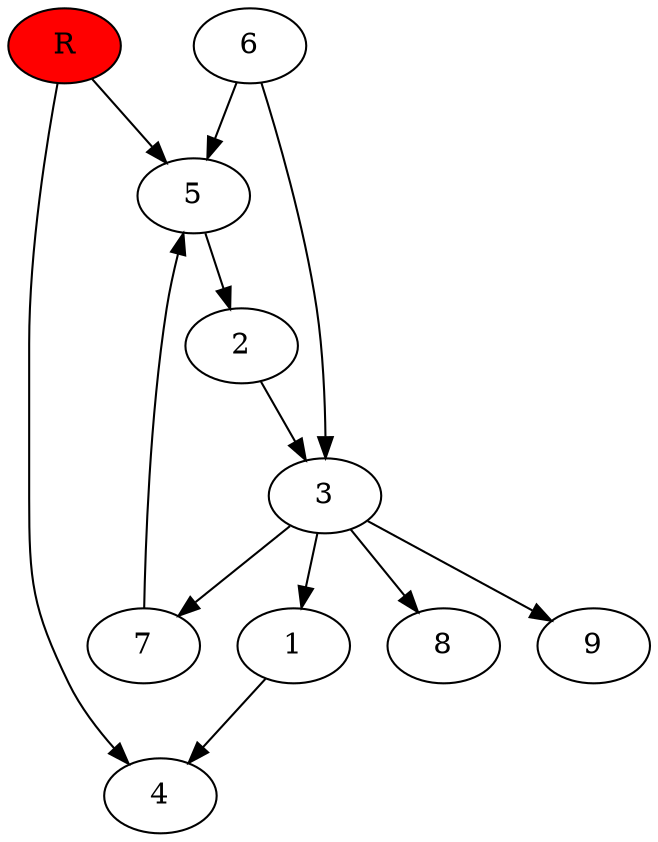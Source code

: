 digraph prb5564 {
	1
	2
	3
	4
	5
	6
	7
	8
	R [fillcolor="#ff0000" style=filled]
	1 -> 4
	2 -> 3
	3 -> 1
	3 -> 7
	3 -> 8
	3 -> 9
	5 -> 2
	6 -> 3
	6 -> 5
	7 -> 5
	R -> 4
	R -> 5
}
